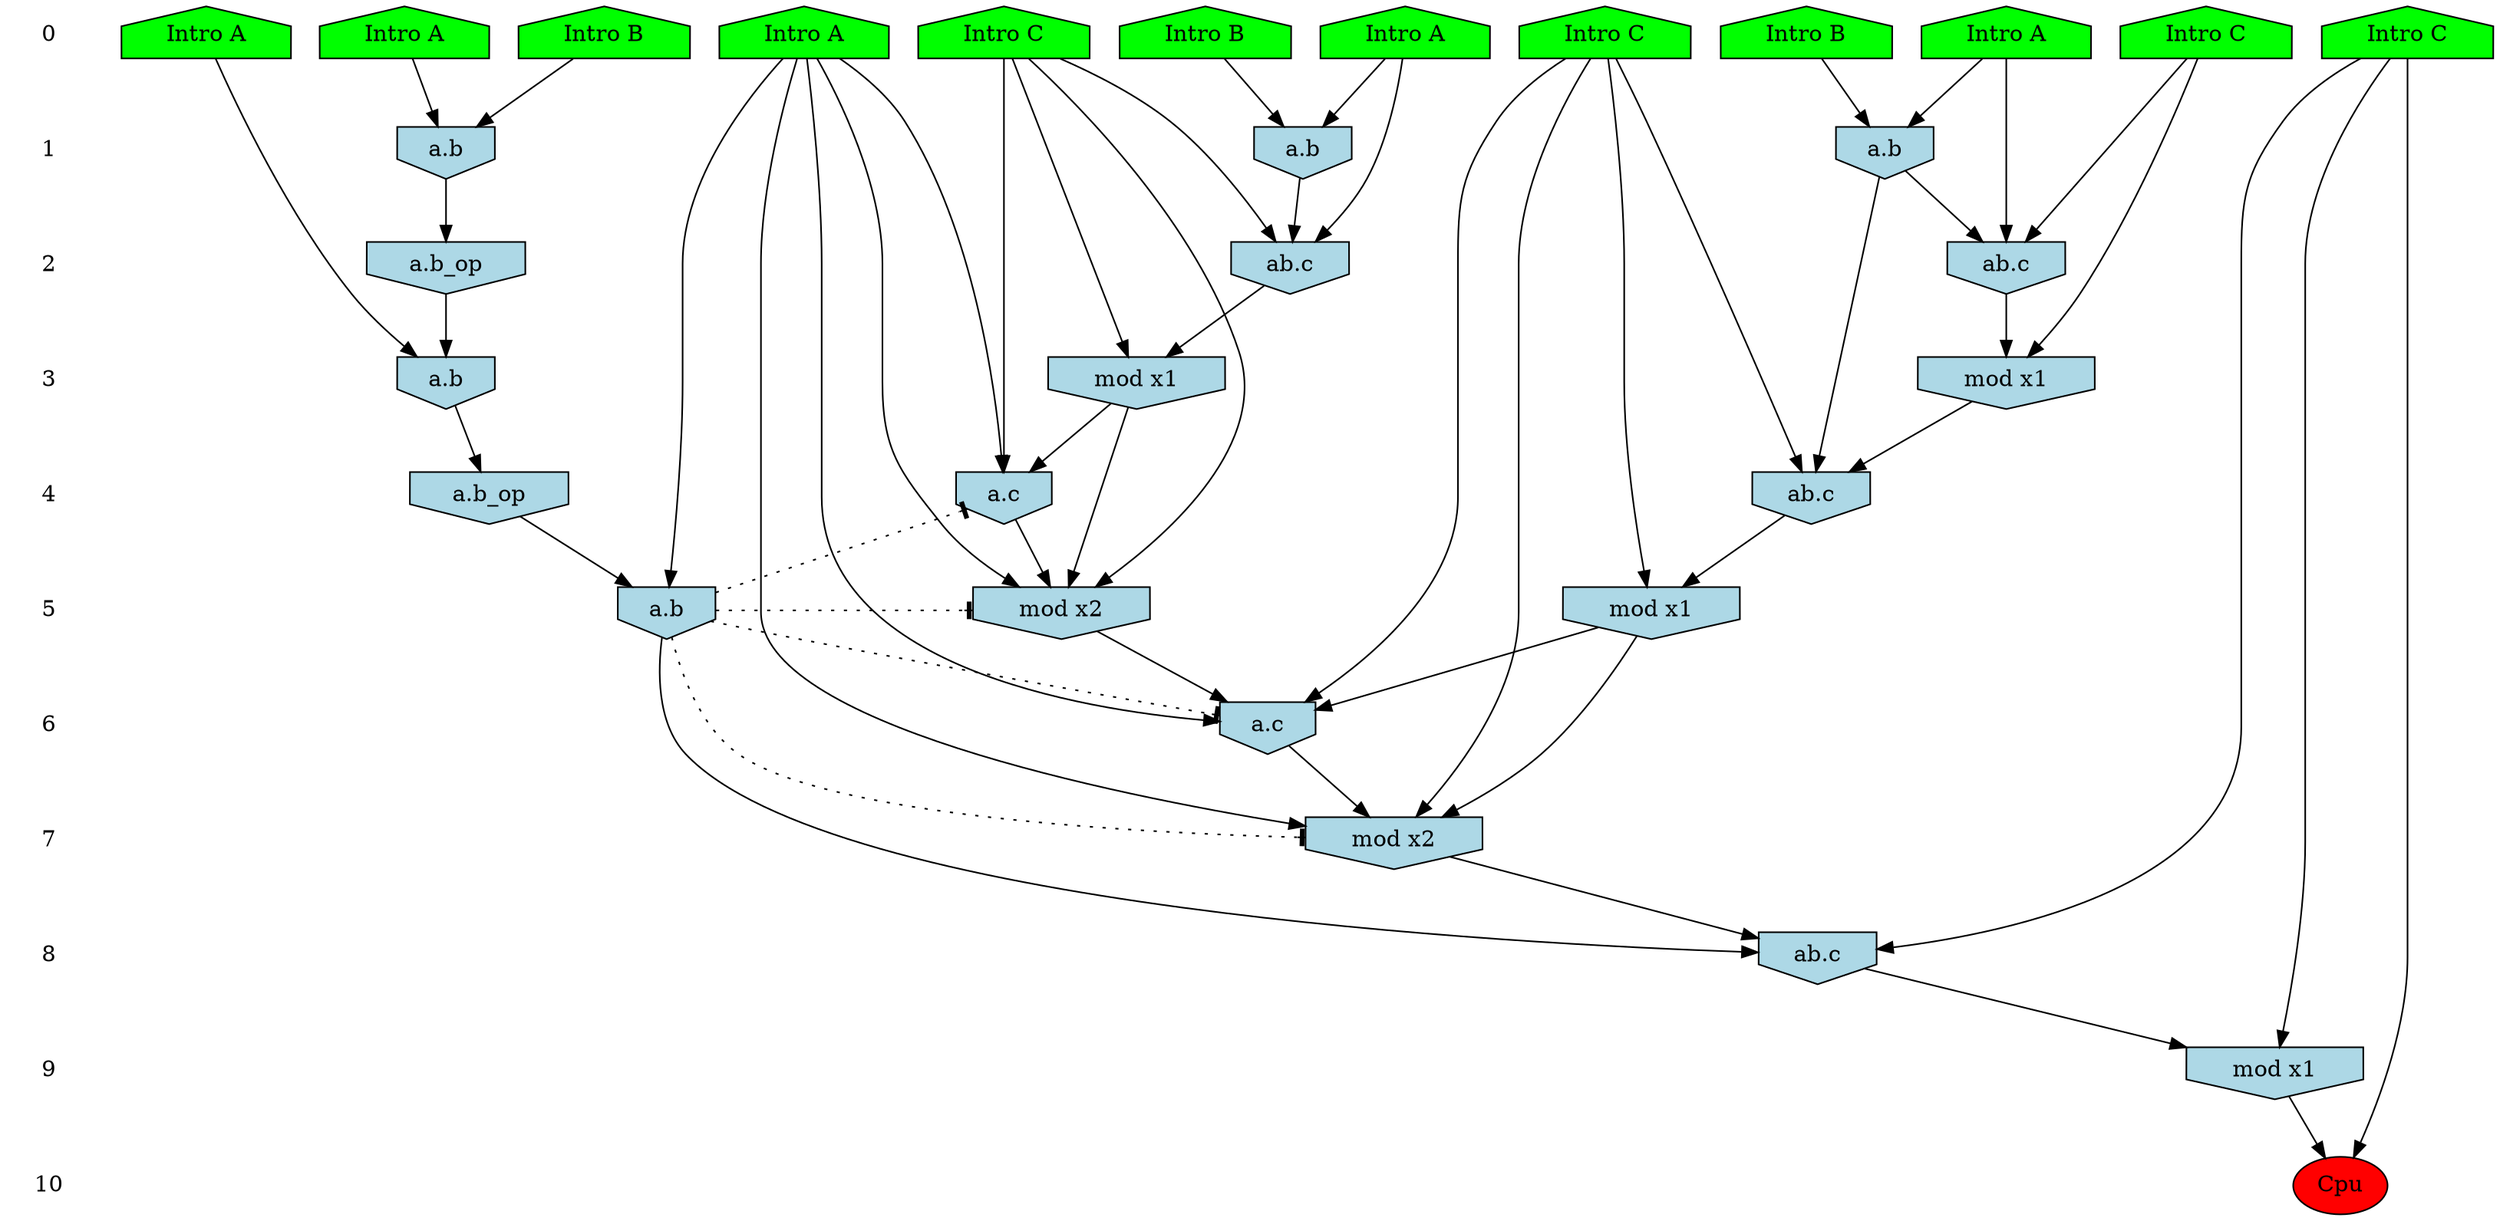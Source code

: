 /* Compression of 1 causal flows obtained in average at 1.920119E+01 t.u */
/* Compressed causal flows were: [3500] */
digraph G{
 ranksep=.5 ; 
{ rank = same ; "0" [shape=plaintext] ; node_1 [label ="Intro A", shape=house, style=filled, fillcolor=green] ;
node_2 [label ="Intro B", shape=house, style=filled, fillcolor=green] ;
node_3 [label ="Intro A", shape=house, style=filled, fillcolor=green] ;
node_4 [label ="Intro A", shape=house, style=filled, fillcolor=green] ;
node_5 [label ="Intro A", shape=house, style=filled, fillcolor=green] ;
node_6 [label ="Intro A", shape=house, style=filled, fillcolor=green] ;
node_7 [label ="Intro B", shape=house, style=filled, fillcolor=green] ;
node_8 [label ="Intro B", shape=house, style=filled, fillcolor=green] ;
node_9 [label ="Intro C", shape=house, style=filled, fillcolor=green] ;
node_10 [label ="Intro C", shape=house, style=filled, fillcolor=green] ;
node_11 [label ="Intro C", shape=house, style=filled, fillcolor=green] ;
node_12 [label ="Intro C", shape=house, style=filled, fillcolor=green] ;
}
{ rank = same ; "1" [shape=plaintext] ; node_13 [label="a.b", shape=invhouse, style=filled, fillcolor = lightblue] ;
node_15 [label="a.b", shape=invhouse, style=filled, fillcolor = lightblue] ;
node_19 [label="a.b", shape=invhouse, style=filled, fillcolor = lightblue] ;
}
{ rank = same ; "2" [shape=plaintext] ; node_14 [label="ab.c", shape=invhouse, style=filled, fillcolor = lightblue] ;
node_16 [label="ab.c", shape=invhouse, style=filled, fillcolor = lightblue] ;
node_22 [label="a.b_op", shape=invhouse, style=filled, fillcolor = lightblue] ;
}
{ rank = same ; "3" [shape=plaintext] ; node_17 [label="mod x1", shape=invhouse, style=filled, fillcolor = lightblue] ;
node_18 [label="mod x1", shape=invhouse, style=filled, fillcolor = lightblue] ;
node_27 [label="a.b", shape=invhouse, style=filled, fillcolor = lightblue] ;
}
{ rank = same ; "4" [shape=plaintext] ; node_20 [label="ab.c", shape=invhouse, style=filled, fillcolor = lightblue] ;
node_23 [label="a.c", shape=invhouse, style=filled, fillcolor = lightblue] ;
node_28 [label="a.b_op", shape=invhouse, style=filled, fillcolor = lightblue] ;
}
{ rank = same ; "5" [shape=plaintext] ; node_21 [label="mod x1", shape=invhouse, style=filled, fillcolor = lightblue] ;
node_24 [label="mod x2", shape=invhouse, style=filled, fillcolor = lightblue] ;
node_29 [label="a.b", shape=invhouse, style=filled, fillcolor = lightblue] ;
}
{ rank = same ; "6" [shape=plaintext] ; node_25 [label="a.c", shape=invhouse, style=filled, fillcolor = lightblue] ;
}
{ rank = same ; "7" [shape=plaintext] ; node_26 [label="mod x2", shape=invhouse, style=filled, fillcolor = lightblue] ;
}
{ rank = same ; "8" [shape=plaintext] ; node_30 [label="ab.c", shape=invhouse, style=filled, fillcolor = lightblue] ;
}
{ rank = same ; "9" [shape=plaintext] ; node_31 [label="mod x1", shape=invhouse, style=filled, fillcolor = lightblue] ;
}
{ rank = same ; "10" [shape=plaintext] ; node_32 [label ="Cpu", style=filled, fillcolor=red] ;
}
"0" -> "1" [style="invis"]; 
"1" -> "2" [style="invis"]; 
"2" -> "3" [style="invis"]; 
"3" -> "4" [style="invis"]; 
"4" -> "5" [style="invis"]; 
"5" -> "6" [style="invis"]; 
"6" -> "7" [style="invis"]; 
"7" -> "8" [style="invis"]; 
"8" -> "9" [style="invis"]; 
"9" -> "10" [style="invis"]; 
node_6 -> node_13
node_7 -> node_13
node_6 -> node_14
node_11 -> node_14
node_13 -> node_14
node_2 -> node_15
node_5 -> node_15
node_5 -> node_16
node_9 -> node_16
node_15 -> node_16
node_11 -> node_17
node_14 -> node_17
node_9 -> node_18
node_16 -> node_18
node_3 -> node_19
node_8 -> node_19
node_10 -> node_20
node_15 -> node_20
node_18 -> node_20
node_10 -> node_21
node_20 -> node_21
node_19 -> node_22
node_4 -> node_23
node_11 -> node_23
node_17 -> node_23
node_4 -> node_24
node_11 -> node_24
node_17 -> node_24
node_23 -> node_24
node_4 -> node_25
node_10 -> node_25
node_21 -> node_25
node_24 -> node_25
node_4 -> node_26
node_10 -> node_26
node_21 -> node_26
node_25 -> node_26
node_1 -> node_27
node_22 -> node_27
node_27 -> node_28
node_4 -> node_29
node_28 -> node_29
node_12 -> node_30
node_26 -> node_30
node_29 -> node_30
node_12 -> node_31
node_30 -> node_31
node_12 -> node_32
node_31 -> node_32
node_29 -> node_26 [style=dotted, arrowhead = tee] 
node_29 -> node_25 [style=dotted, arrowhead = tee] 
node_29 -> node_24 [style=dotted, arrowhead = tee] 
node_29 -> node_23 [style=dotted, arrowhead = tee] 
}
/*
 Dot generation time: 0.000894
*/